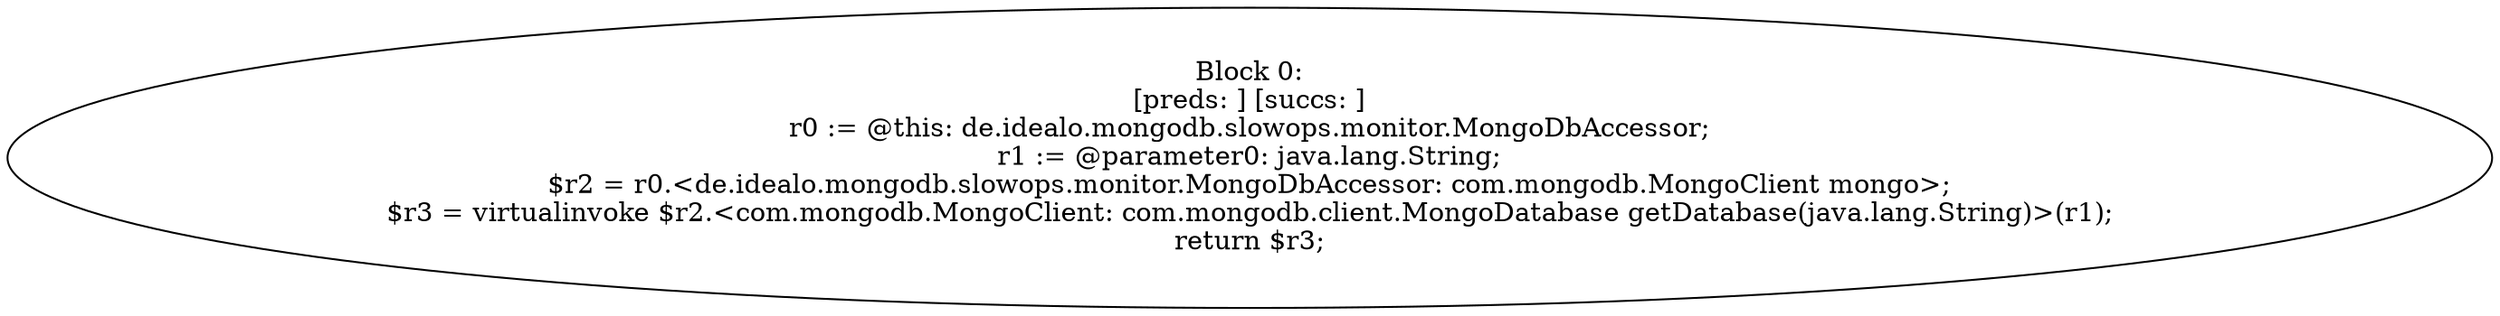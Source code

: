 digraph "unitGraph" {
    "Block 0:
[preds: ] [succs: ]
r0 := @this: de.idealo.mongodb.slowops.monitor.MongoDbAccessor;
r1 := @parameter0: java.lang.String;
$r2 = r0.<de.idealo.mongodb.slowops.monitor.MongoDbAccessor: com.mongodb.MongoClient mongo>;
$r3 = virtualinvoke $r2.<com.mongodb.MongoClient: com.mongodb.client.MongoDatabase getDatabase(java.lang.String)>(r1);
return $r3;
"
}
